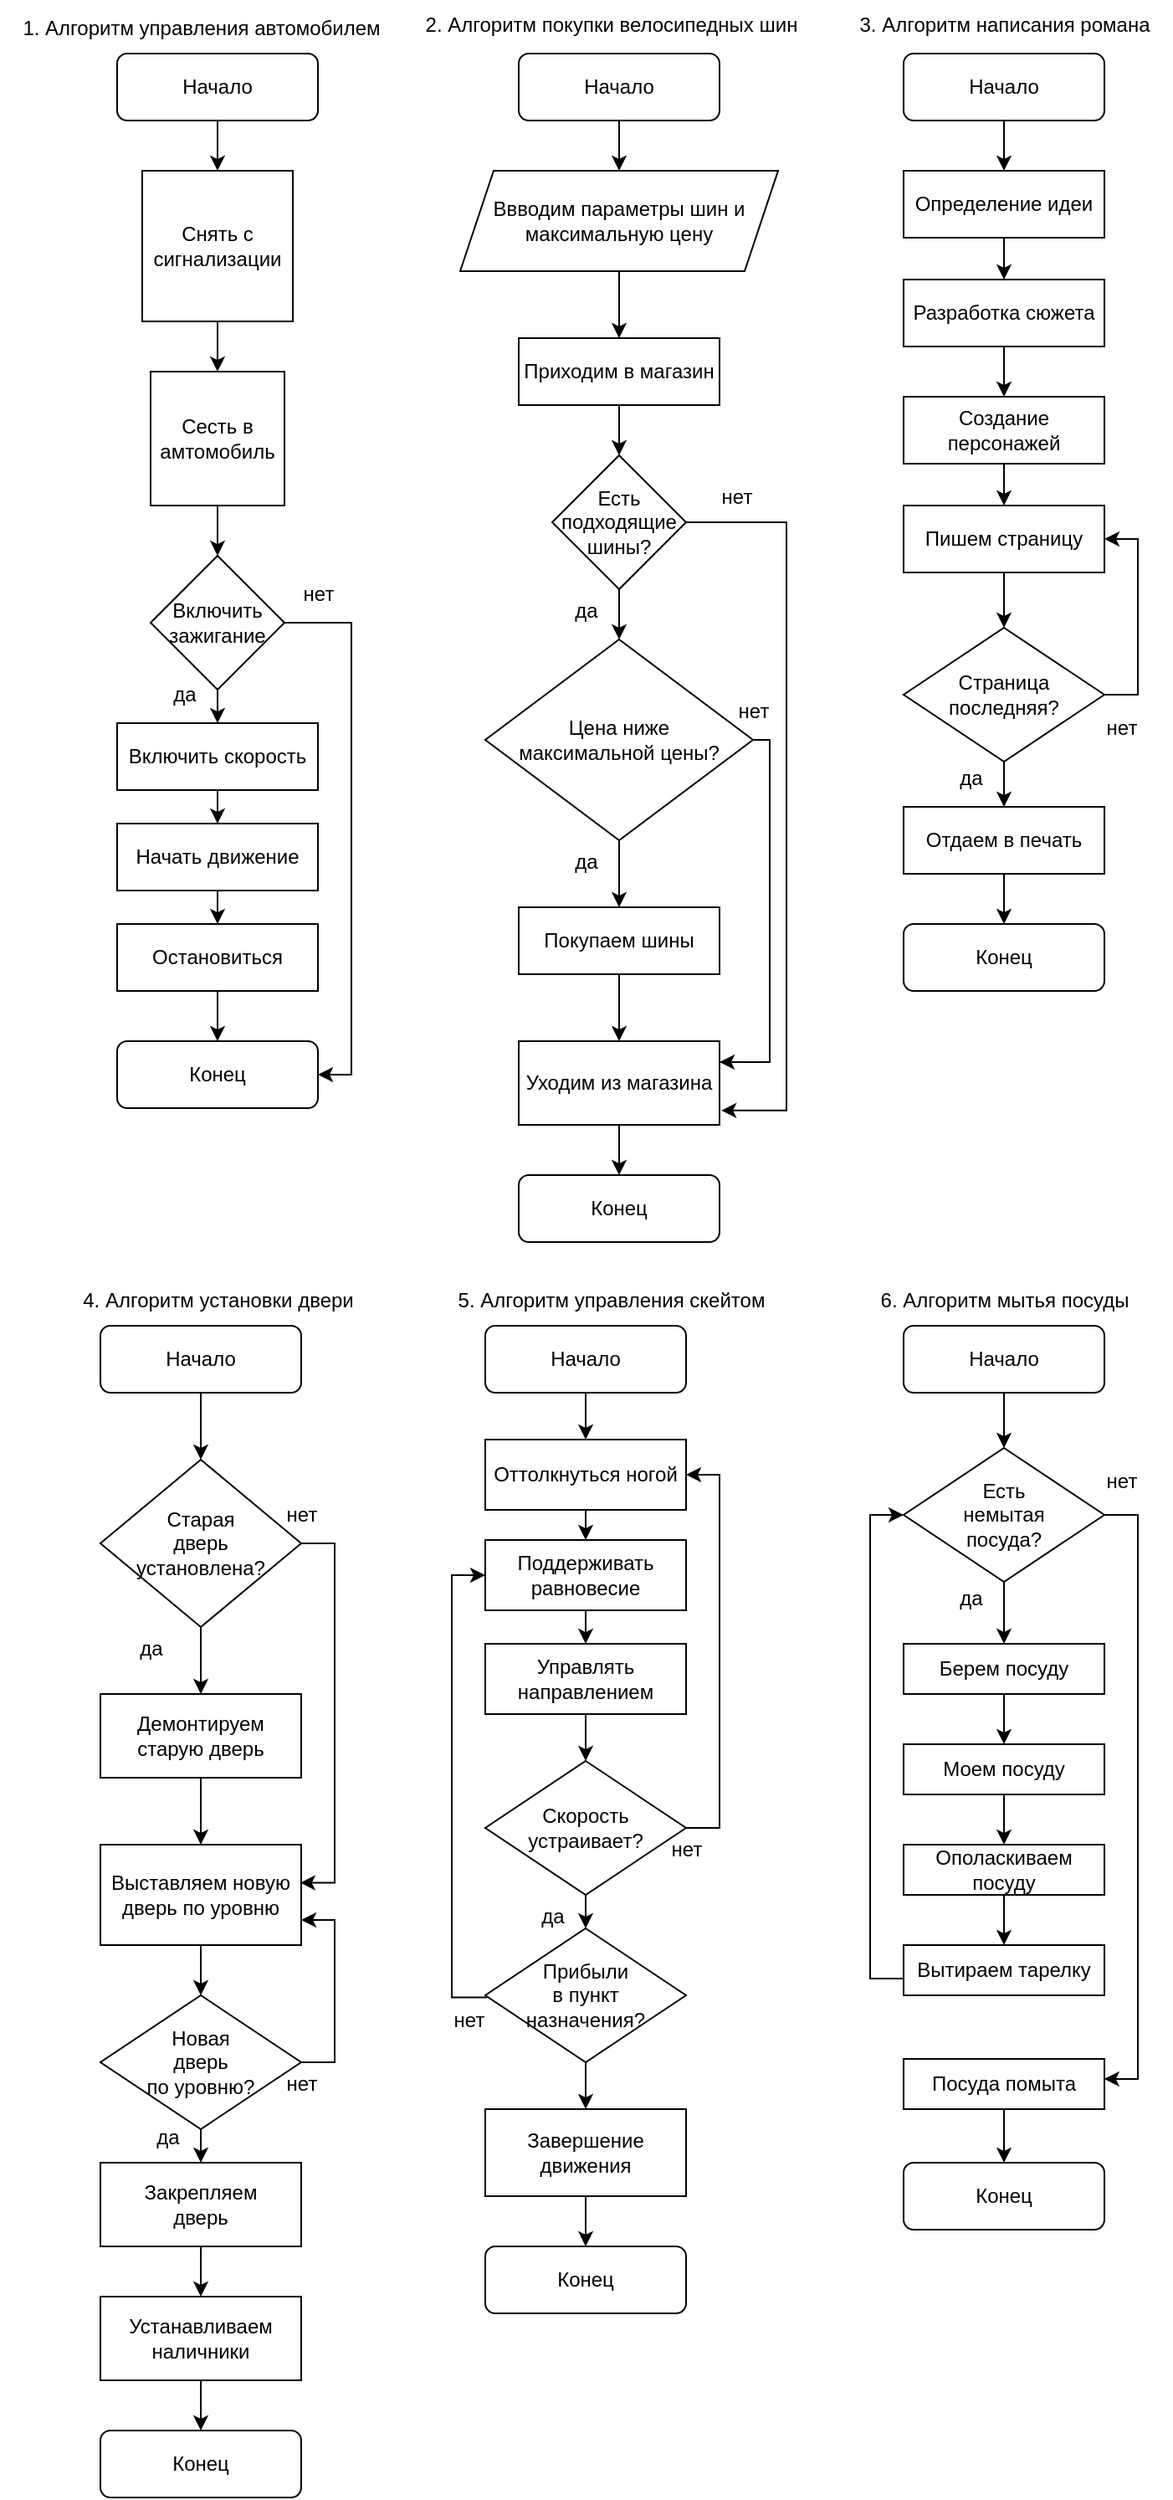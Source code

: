<mxfile version="26.2.2">
  <diagram name="Страница — 1" id="oiOY85YxtNU6KYcy4Fgq">
    <mxGraphModel dx="2684" dy="763" grid="1" gridSize="10" guides="1" tooltips="1" connect="1" arrows="1" fold="1" page="1" pageScale="1" pageWidth="827" pageHeight="1169" math="0" shadow="0">
      <root>
        <mxCell id="0" />
        <mxCell id="1" parent="0" />
        <mxCell id="6mp6UBEjqR5wETGT_Zy_-12" style="edgeStyle=orthogonalEdgeStyle;rounded=0;orthogonalLoop=1;jettySize=auto;html=1;entryX=0.5;entryY=0;entryDx=0;entryDy=0;" edge="1" parent="1" source="6mp6UBEjqR5wETGT_Zy_-1" target="6mp6UBEjqR5wETGT_Zy_-3">
          <mxGeometry relative="1" as="geometry" />
        </mxCell>
        <mxCell id="6mp6UBEjqR5wETGT_Zy_-1" value="Начало" style="rounded=1;whiteSpace=wrap;html=1;" vertex="1" parent="1">
          <mxGeometry x="-1580" y="80" width="120" height="40" as="geometry" />
        </mxCell>
        <mxCell id="6mp6UBEjqR5wETGT_Zy_-13" style="edgeStyle=orthogonalEdgeStyle;rounded=0;orthogonalLoop=1;jettySize=auto;html=1;entryX=0.5;entryY=0;entryDx=0;entryDy=0;" edge="1" parent="1" source="6mp6UBEjqR5wETGT_Zy_-3" target="6mp6UBEjqR5wETGT_Zy_-4">
          <mxGeometry relative="1" as="geometry" />
        </mxCell>
        <mxCell id="6mp6UBEjqR5wETGT_Zy_-3" value="Снять с сигнализации" style="whiteSpace=wrap;html=1;aspect=fixed;" vertex="1" parent="1">
          <mxGeometry x="-1565" y="150" width="90" height="90" as="geometry" />
        </mxCell>
        <mxCell id="6mp6UBEjqR5wETGT_Zy_-14" style="edgeStyle=orthogonalEdgeStyle;rounded=0;orthogonalLoop=1;jettySize=auto;html=1;entryX=0.5;entryY=0;entryDx=0;entryDy=0;" edge="1" parent="1" source="6mp6UBEjqR5wETGT_Zy_-4" target="6mp6UBEjqR5wETGT_Zy_-5">
          <mxGeometry relative="1" as="geometry" />
        </mxCell>
        <mxCell id="6mp6UBEjqR5wETGT_Zy_-4" value="Сесть в амтомобиль" style="whiteSpace=wrap;html=1;aspect=fixed;" vertex="1" parent="1">
          <mxGeometry x="-1560" y="270" width="80" height="80" as="geometry" />
        </mxCell>
        <mxCell id="6mp6UBEjqR5wETGT_Zy_-17" style="edgeStyle=orthogonalEdgeStyle;rounded=0;orthogonalLoop=1;jettySize=auto;html=1;entryX=0.5;entryY=0;entryDx=0;entryDy=0;" edge="1" parent="1" source="6mp6UBEjqR5wETGT_Zy_-5" target="6mp6UBEjqR5wETGT_Zy_-6">
          <mxGeometry relative="1" as="geometry" />
        </mxCell>
        <mxCell id="6mp6UBEjqR5wETGT_Zy_-5" value="Включить зажигание" style="rhombus;whiteSpace=wrap;html=1;" vertex="1" parent="1">
          <mxGeometry x="-1560" y="380" width="80" height="80" as="geometry" />
        </mxCell>
        <mxCell id="6mp6UBEjqR5wETGT_Zy_-18" style="edgeStyle=orthogonalEdgeStyle;rounded=0;orthogonalLoop=1;jettySize=auto;html=1;entryX=0.5;entryY=0;entryDx=0;entryDy=0;" edge="1" parent="1" source="6mp6UBEjqR5wETGT_Zy_-6" target="6mp6UBEjqR5wETGT_Zy_-7">
          <mxGeometry relative="1" as="geometry" />
        </mxCell>
        <mxCell id="6mp6UBEjqR5wETGT_Zy_-6" value="Включить скорость" style="rounded=0;whiteSpace=wrap;html=1;" vertex="1" parent="1">
          <mxGeometry x="-1580" y="480" width="120" height="40" as="geometry" />
        </mxCell>
        <mxCell id="6mp6UBEjqR5wETGT_Zy_-19" style="edgeStyle=orthogonalEdgeStyle;rounded=0;orthogonalLoop=1;jettySize=auto;html=1;entryX=0.5;entryY=0;entryDx=0;entryDy=0;" edge="1" parent="1" source="6mp6UBEjqR5wETGT_Zy_-7" target="6mp6UBEjqR5wETGT_Zy_-8">
          <mxGeometry relative="1" as="geometry" />
        </mxCell>
        <mxCell id="6mp6UBEjqR5wETGT_Zy_-7" value="Начать движение" style="rounded=0;whiteSpace=wrap;html=1;" vertex="1" parent="1">
          <mxGeometry x="-1580" y="540" width="120" height="40" as="geometry" />
        </mxCell>
        <mxCell id="6mp6UBEjqR5wETGT_Zy_-20" style="edgeStyle=orthogonalEdgeStyle;rounded=0;orthogonalLoop=1;jettySize=auto;html=1;entryX=0.5;entryY=0;entryDx=0;entryDy=0;" edge="1" parent="1" source="6mp6UBEjqR5wETGT_Zy_-8" target="6mp6UBEjqR5wETGT_Zy_-9">
          <mxGeometry relative="1" as="geometry" />
        </mxCell>
        <mxCell id="6mp6UBEjqR5wETGT_Zy_-8" value="Остановиться" style="rounded=0;whiteSpace=wrap;html=1;" vertex="1" parent="1">
          <mxGeometry x="-1580" y="600" width="120" height="40" as="geometry" />
        </mxCell>
        <mxCell id="6mp6UBEjqR5wETGT_Zy_-9" value="Конец" style="rounded=1;whiteSpace=wrap;html=1;" vertex="1" parent="1">
          <mxGeometry x="-1580" y="670" width="120" height="40" as="geometry" />
        </mxCell>
        <mxCell id="6mp6UBEjqR5wETGT_Zy_-10" value="1. Алгоритм управления автомобилем" style="text;html=1;align=center;verticalAlign=middle;resizable=0;points=[];autosize=1;strokeColor=none;fillColor=none;" vertex="1" parent="1">
          <mxGeometry x="-1650" y="50" width="240" height="30" as="geometry" />
        </mxCell>
        <mxCell id="6mp6UBEjqR5wETGT_Zy_-11" style="edgeStyle=orthogonalEdgeStyle;rounded=0;orthogonalLoop=1;jettySize=auto;html=1;exitX=0.5;exitY=1;exitDx=0;exitDy=0;" edge="1" parent="1" source="6mp6UBEjqR5wETGT_Zy_-1" target="6mp6UBEjqR5wETGT_Zy_-1">
          <mxGeometry relative="1" as="geometry" />
        </mxCell>
        <mxCell id="6mp6UBEjqR5wETGT_Zy_-21" style="edgeStyle=orthogonalEdgeStyle;rounded=0;orthogonalLoop=1;jettySize=auto;html=1;exitX=1;exitY=0.5;exitDx=0;exitDy=0;entryX=1;entryY=0.5;entryDx=0;entryDy=0;" edge="1" parent="1" source="6mp6UBEjqR5wETGT_Zy_-5" target="6mp6UBEjqR5wETGT_Zy_-9">
          <mxGeometry relative="1" as="geometry" />
        </mxCell>
        <mxCell id="6mp6UBEjqR5wETGT_Zy_-22" value="да" style="text;html=1;align=center;verticalAlign=middle;resizable=0;points=[];autosize=1;strokeColor=none;fillColor=none;" vertex="1" parent="1">
          <mxGeometry x="-1560" y="448" width="40" height="30" as="geometry" />
        </mxCell>
        <mxCell id="6mp6UBEjqR5wETGT_Zy_-23" value="нет" style="text;html=1;align=center;verticalAlign=middle;resizable=0;points=[];autosize=1;strokeColor=none;fillColor=none;" vertex="1" parent="1">
          <mxGeometry x="-1480" y="388" width="40" height="30" as="geometry" />
        </mxCell>
        <mxCell id="6mp6UBEjqR5wETGT_Zy_-32" style="edgeStyle=orthogonalEdgeStyle;rounded=0;orthogonalLoop=1;jettySize=auto;html=1;exitX=0.5;exitY=1;exitDx=0;exitDy=0;entryX=0.5;entryY=0;entryDx=0;entryDy=0;" edge="1" parent="1" source="6mp6UBEjqR5wETGT_Zy_-24" target="6mp6UBEjqR5wETGT_Zy_-26">
          <mxGeometry relative="1" as="geometry" />
        </mxCell>
        <mxCell id="6mp6UBEjqR5wETGT_Zy_-24" value="Начало" style="rounded=1;whiteSpace=wrap;html=1;" vertex="1" parent="1">
          <mxGeometry x="-1340" y="80" width="120" height="40" as="geometry" />
        </mxCell>
        <mxCell id="6mp6UBEjqR5wETGT_Zy_-35" style="edgeStyle=orthogonalEdgeStyle;rounded=0;orthogonalLoop=1;jettySize=auto;html=1;entryX=0.5;entryY=0;entryDx=0;entryDy=0;" edge="1" parent="1" source="6mp6UBEjqR5wETGT_Zy_-25" target="6mp6UBEjqR5wETGT_Zy_-28">
          <mxGeometry relative="1" as="geometry" />
        </mxCell>
        <mxCell id="6mp6UBEjqR5wETGT_Zy_-25" value="Приходим в магазин" style="rounded=0;whiteSpace=wrap;html=1;" vertex="1" parent="1">
          <mxGeometry x="-1340" y="250" width="120" height="40" as="geometry" />
        </mxCell>
        <mxCell id="6mp6UBEjqR5wETGT_Zy_-34" style="edgeStyle=orthogonalEdgeStyle;rounded=0;orthogonalLoop=1;jettySize=auto;html=1;exitX=0.5;exitY=1;exitDx=0;exitDy=0;entryX=0.5;entryY=0;entryDx=0;entryDy=0;" edge="1" parent="1" source="6mp6UBEjqR5wETGT_Zy_-26" target="6mp6UBEjqR5wETGT_Zy_-25">
          <mxGeometry relative="1" as="geometry" />
        </mxCell>
        <mxCell id="6mp6UBEjqR5wETGT_Zy_-26" value="Ввводим параметры шин и максимальную цену" style="shape=parallelogram;perimeter=parallelogramPerimeter;whiteSpace=wrap;html=1;fixedSize=1;" vertex="1" parent="1">
          <mxGeometry x="-1375" y="150" width="190" height="60" as="geometry" />
        </mxCell>
        <mxCell id="6mp6UBEjqR5wETGT_Zy_-36" style="edgeStyle=orthogonalEdgeStyle;rounded=0;orthogonalLoop=1;jettySize=auto;html=1;entryX=0.5;entryY=0;entryDx=0;entryDy=0;" edge="1" parent="1" source="6mp6UBEjqR5wETGT_Zy_-28" target="6mp6UBEjqR5wETGT_Zy_-29">
          <mxGeometry relative="1" as="geometry" />
        </mxCell>
        <mxCell id="6mp6UBEjqR5wETGT_Zy_-28" value="Есть подходящие шины?" style="rhombus;whiteSpace=wrap;html=1;" vertex="1" parent="1">
          <mxGeometry x="-1320" y="320" width="80" height="80" as="geometry" />
        </mxCell>
        <mxCell id="6mp6UBEjqR5wETGT_Zy_-37" value="" style="edgeStyle=orthogonalEdgeStyle;rounded=0;orthogonalLoop=1;jettySize=auto;html=1;" edge="1" parent="1" source="6mp6UBEjqR5wETGT_Zy_-29" target="6mp6UBEjqR5wETGT_Zy_-30">
          <mxGeometry relative="1" as="geometry" />
        </mxCell>
        <mxCell id="6mp6UBEjqR5wETGT_Zy_-49" style="edgeStyle=orthogonalEdgeStyle;rounded=0;orthogonalLoop=1;jettySize=auto;html=1;entryX=1;entryY=0.25;entryDx=0;entryDy=0;" edge="1" parent="1" source="6mp6UBEjqR5wETGT_Zy_-29" target="6mp6UBEjqR5wETGT_Zy_-47">
          <mxGeometry relative="1" as="geometry">
            <Array as="points">
              <mxPoint x="-1190" y="490" />
              <mxPoint x="-1190" y="683" />
            </Array>
          </mxGeometry>
        </mxCell>
        <mxCell id="6mp6UBEjqR5wETGT_Zy_-29" value="Цена ниже&lt;br&gt;максимальной цены?" style="rhombus;whiteSpace=wrap;html=1;" vertex="1" parent="1">
          <mxGeometry x="-1360" y="430" width="160" height="120" as="geometry" />
        </mxCell>
        <mxCell id="6mp6UBEjqR5wETGT_Zy_-48" value="" style="edgeStyle=orthogonalEdgeStyle;rounded=0;orthogonalLoop=1;jettySize=auto;html=1;" edge="1" parent="1" source="6mp6UBEjqR5wETGT_Zy_-30" target="6mp6UBEjqR5wETGT_Zy_-47">
          <mxGeometry relative="1" as="geometry" />
        </mxCell>
        <mxCell id="6mp6UBEjqR5wETGT_Zy_-30" value="Покупаем шины" style="rounded=0;whiteSpace=wrap;html=1;" vertex="1" parent="1">
          <mxGeometry x="-1340" y="590" width="120" height="40" as="geometry" />
        </mxCell>
        <mxCell id="6mp6UBEjqR5wETGT_Zy_-42" value="да" style="text;html=1;align=center;verticalAlign=middle;resizable=0;points=[];autosize=1;strokeColor=none;fillColor=none;" vertex="1" parent="1">
          <mxGeometry x="-1320" y="398" width="40" height="30" as="geometry" />
        </mxCell>
        <mxCell id="6mp6UBEjqR5wETGT_Zy_-43" value="да" style="text;html=1;align=center;verticalAlign=middle;resizable=0;points=[];autosize=1;strokeColor=none;fillColor=none;" vertex="1" parent="1">
          <mxGeometry x="-1320" y="548" width="40" height="30" as="geometry" />
        </mxCell>
        <mxCell id="6mp6UBEjqR5wETGT_Zy_-44" value="нет" style="text;html=1;align=center;verticalAlign=middle;resizable=0;points=[];autosize=1;strokeColor=none;fillColor=none;" vertex="1" parent="1">
          <mxGeometry x="-1230" y="330" width="40" height="30" as="geometry" />
        </mxCell>
        <mxCell id="6mp6UBEjqR5wETGT_Zy_-45" value="нет" style="text;html=1;align=center;verticalAlign=middle;resizable=0;points=[];autosize=1;strokeColor=none;fillColor=none;" vertex="1" parent="1">
          <mxGeometry x="-1220" y="458" width="40" height="30" as="geometry" />
        </mxCell>
        <mxCell id="6mp6UBEjqR5wETGT_Zy_-46" value="2. Алгоритм покупки велосипедных шин" style="text;html=1;align=center;verticalAlign=middle;resizable=0;points=[];autosize=1;strokeColor=none;fillColor=none;" vertex="1" parent="1">
          <mxGeometry x="-1410" y="48" width="250" height="30" as="geometry" />
        </mxCell>
        <mxCell id="6mp6UBEjqR5wETGT_Zy_-52" style="edgeStyle=orthogonalEdgeStyle;rounded=0;orthogonalLoop=1;jettySize=auto;html=1;entryX=0.5;entryY=0;entryDx=0;entryDy=0;" edge="1" parent="1" source="6mp6UBEjqR5wETGT_Zy_-47" target="6mp6UBEjqR5wETGT_Zy_-51">
          <mxGeometry relative="1" as="geometry" />
        </mxCell>
        <mxCell id="6mp6UBEjqR5wETGT_Zy_-47" value="Уходим из магазина" style="rounded=0;whiteSpace=wrap;html=1;" vertex="1" parent="1">
          <mxGeometry x="-1340" y="670" width="120" height="50" as="geometry" />
        </mxCell>
        <mxCell id="6mp6UBEjqR5wETGT_Zy_-50" style="edgeStyle=orthogonalEdgeStyle;rounded=0;orthogonalLoop=1;jettySize=auto;html=1;entryX=1.009;entryY=0.828;entryDx=0;entryDy=0;entryPerimeter=0;" edge="1" parent="1" source="6mp6UBEjqR5wETGT_Zy_-28" target="6mp6UBEjqR5wETGT_Zy_-47">
          <mxGeometry relative="1" as="geometry">
            <Array as="points">
              <mxPoint x="-1180" y="360" />
              <mxPoint x="-1180" y="711" />
            </Array>
          </mxGeometry>
        </mxCell>
        <mxCell id="6mp6UBEjqR5wETGT_Zy_-51" value="Конец" style="rounded=1;whiteSpace=wrap;html=1;" vertex="1" parent="1">
          <mxGeometry x="-1340" y="750" width="120" height="40" as="geometry" />
        </mxCell>
        <mxCell id="6mp6UBEjqR5wETGT_Zy_-64" style="edgeStyle=orthogonalEdgeStyle;rounded=0;orthogonalLoop=1;jettySize=auto;html=1;exitX=0.5;exitY=1;exitDx=0;exitDy=0;entryX=0.5;entryY=0;entryDx=0;entryDy=0;" edge="1" parent="1" source="6mp6UBEjqR5wETGT_Zy_-53" target="6mp6UBEjqR5wETGT_Zy_-54">
          <mxGeometry relative="1" as="geometry" />
        </mxCell>
        <mxCell id="6mp6UBEjqR5wETGT_Zy_-53" value="Начало" style="rounded=1;whiteSpace=wrap;html=1;" vertex="1" parent="1">
          <mxGeometry x="-1110" y="80" width="120" height="40" as="geometry" />
        </mxCell>
        <mxCell id="6mp6UBEjqR5wETGT_Zy_-66" style="edgeStyle=orthogonalEdgeStyle;rounded=0;orthogonalLoop=1;jettySize=auto;html=1;exitX=0.5;exitY=1;exitDx=0;exitDy=0;entryX=0.5;entryY=0;entryDx=0;entryDy=0;" edge="1" parent="1" source="6mp6UBEjqR5wETGT_Zy_-54" target="6mp6UBEjqR5wETGT_Zy_-55">
          <mxGeometry relative="1" as="geometry" />
        </mxCell>
        <mxCell id="6mp6UBEjqR5wETGT_Zy_-54" value="Определение идеи" style="rounded=0;whiteSpace=wrap;html=1;" vertex="1" parent="1">
          <mxGeometry x="-1110" y="150" width="120" height="40" as="geometry" />
        </mxCell>
        <mxCell id="6mp6UBEjqR5wETGT_Zy_-67" style="edgeStyle=orthogonalEdgeStyle;rounded=0;orthogonalLoop=1;jettySize=auto;html=1;exitX=0.5;exitY=1;exitDx=0;exitDy=0;entryX=0.5;entryY=0;entryDx=0;entryDy=0;" edge="1" parent="1" source="6mp6UBEjqR5wETGT_Zy_-55" target="6mp6UBEjqR5wETGT_Zy_-56">
          <mxGeometry relative="1" as="geometry" />
        </mxCell>
        <mxCell id="6mp6UBEjqR5wETGT_Zy_-55" value="Разработка сюжета" style="rounded=0;whiteSpace=wrap;html=1;" vertex="1" parent="1">
          <mxGeometry x="-1110" y="215" width="120" height="40" as="geometry" />
        </mxCell>
        <mxCell id="6mp6UBEjqR5wETGT_Zy_-68" style="edgeStyle=orthogonalEdgeStyle;rounded=0;orthogonalLoop=1;jettySize=auto;html=1;exitX=0.5;exitY=1;exitDx=0;exitDy=0;entryX=0.5;entryY=0;entryDx=0;entryDy=0;" edge="1" parent="1" source="6mp6UBEjqR5wETGT_Zy_-56" target="6mp6UBEjqR5wETGT_Zy_-58">
          <mxGeometry relative="1" as="geometry" />
        </mxCell>
        <mxCell id="6mp6UBEjqR5wETGT_Zy_-56" value="Создание персонажей" style="rounded=0;whiteSpace=wrap;html=1;" vertex="1" parent="1">
          <mxGeometry x="-1110" y="285" width="120" height="40" as="geometry" />
        </mxCell>
        <mxCell id="6mp6UBEjqR5wETGT_Zy_-69" style="edgeStyle=orthogonalEdgeStyle;rounded=0;orthogonalLoop=1;jettySize=auto;html=1;entryX=0.5;entryY=0;entryDx=0;entryDy=0;" edge="1" parent="1" source="6mp6UBEjqR5wETGT_Zy_-58" target="6mp6UBEjqR5wETGT_Zy_-59">
          <mxGeometry relative="1" as="geometry" />
        </mxCell>
        <mxCell id="6mp6UBEjqR5wETGT_Zy_-58" value="Пишем страницу" style="rounded=0;whiteSpace=wrap;html=1;" vertex="1" parent="1">
          <mxGeometry x="-1110" y="350" width="120" height="40" as="geometry" />
        </mxCell>
        <mxCell id="6mp6UBEjqR5wETGT_Zy_-70" style="edgeStyle=orthogonalEdgeStyle;rounded=0;orthogonalLoop=1;jettySize=auto;html=1;exitX=0.5;exitY=1;exitDx=0;exitDy=0;entryX=0.5;entryY=0;entryDx=0;entryDy=0;" edge="1" parent="1" source="6mp6UBEjqR5wETGT_Zy_-59" target="6mp6UBEjqR5wETGT_Zy_-60">
          <mxGeometry relative="1" as="geometry" />
        </mxCell>
        <mxCell id="6mp6UBEjqR5wETGT_Zy_-72" style="edgeStyle=orthogonalEdgeStyle;rounded=0;orthogonalLoop=1;jettySize=auto;html=1;entryX=1;entryY=0.5;entryDx=0;entryDy=0;exitX=1;exitY=0.5;exitDx=0;exitDy=0;" edge="1" parent="1" source="6mp6UBEjqR5wETGT_Zy_-59" target="6mp6UBEjqR5wETGT_Zy_-58">
          <mxGeometry relative="1" as="geometry">
            <Array as="points">
              <mxPoint x="-970" y="463" />
              <mxPoint x="-970" y="370" />
            </Array>
          </mxGeometry>
        </mxCell>
        <mxCell id="6mp6UBEjqR5wETGT_Zy_-59" value="Страница последняя?" style="rhombus;whiteSpace=wrap;html=1;" vertex="1" parent="1">
          <mxGeometry x="-1110" y="423" width="120" height="80" as="geometry" />
        </mxCell>
        <mxCell id="6mp6UBEjqR5wETGT_Zy_-71" style="edgeStyle=orthogonalEdgeStyle;rounded=0;orthogonalLoop=1;jettySize=auto;html=1;exitX=0.5;exitY=1;exitDx=0;exitDy=0;entryX=0.5;entryY=0;entryDx=0;entryDy=0;" edge="1" parent="1" source="6mp6UBEjqR5wETGT_Zy_-60" target="6mp6UBEjqR5wETGT_Zy_-62">
          <mxGeometry relative="1" as="geometry" />
        </mxCell>
        <mxCell id="6mp6UBEjqR5wETGT_Zy_-60" value="Отдаем в печать" style="rounded=0;whiteSpace=wrap;html=1;" vertex="1" parent="1">
          <mxGeometry x="-1110" y="530" width="120" height="40" as="geometry" />
        </mxCell>
        <mxCell id="6mp6UBEjqR5wETGT_Zy_-62" value="Конец" style="rounded=1;whiteSpace=wrap;html=1;" vertex="1" parent="1">
          <mxGeometry x="-1110" y="600" width="120" height="40" as="geometry" />
        </mxCell>
        <mxCell id="6mp6UBEjqR5wETGT_Zy_-73" value="да" style="text;html=1;align=center;verticalAlign=middle;resizable=0;points=[];autosize=1;strokeColor=none;fillColor=none;" vertex="1" parent="1">
          <mxGeometry x="-1090" y="498" width="40" height="30" as="geometry" />
        </mxCell>
        <mxCell id="6mp6UBEjqR5wETGT_Zy_-74" value="нет" style="text;html=1;align=center;verticalAlign=middle;resizable=0;points=[];autosize=1;strokeColor=none;fillColor=none;" vertex="1" parent="1">
          <mxGeometry x="-1000" y="468" width="40" height="30" as="geometry" />
        </mxCell>
        <mxCell id="6mp6UBEjqR5wETGT_Zy_-75" value="3. Алгоритм написания романа" style="text;html=1;align=center;verticalAlign=middle;resizable=0;points=[];autosize=1;strokeColor=none;fillColor=none;" vertex="1" parent="1">
          <mxGeometry x="-1150" y="48" width="200" height="30" as="geometry" />
        </mxCell>
        <mxCell id="6mp6UBEjqR5wETGT_Zy_-86" style="edgeStyle=orthogonalEdgeStyle;rounded=0;orthogonalLoop=1;jettySize=auto;html=1;entryX=0.5;entryY=0;entryDx=0;entryDy=0;" edge="1" parent="1" source="6mp6UBEjqR5wETGT_Zy_-76" target="6mp6UBEjqR5wETGT_Zy_-78">
          <mxGeometry relative="1" as="geometry" />
        </mxCell>
        <mxCell id="6mp6UBEjqR5wETGT_Zy_-76" value="Начало" style="rounded=1;whiteSpace=wrap;html=1;" vertex="1" parent="1">
          <mxGeometry x="-1590" y="840" width="120" height="40" as="geometry" />
        </mxCell>
        <mxCell id="6mp6UBEjqR5wETGT_Zy_-87" style="edgeStyle=orthogonalEdgeStyle;rounded=0;orthogonalLoop=1;jettySize=auto;html=1;exitX=0.5;exitY=1;exitDx=0;exitDy=0;entryX=0.5;entryY=0;entryDx=0;entryDy=0;" edge="1" parent="1" source="6mp6UBEjqR5wETGT_Zy_-78" target="6mp6UBEjqR5wETGT_Zy_-79">
          <mxGeometry relative="1" as="geometry" />
        </mxCell>
        <mxCell id="6mp6UBEjqR5wETGT_Zy_-78" value="Старая&lt;br&gt;дверь&lt;br&gt;установлена?" style="rhombus;whiteSpace=wrap;html=1;" vertex="1" parent="1">
          <mxGeometry x="-1590" y="920" width="120" height="100" as="geometry" />
        </mxCell>
        <mxCell id="6mp6UBEjqR5wETGT_Zy_-88" style="edgeStyle=orthogonalEdgeStyle;rounded=0;orthogonalLoop=1;jettySize=auto;html=1;exitX=0.5;exitY=1;exitDx=0;exitDy=0;entryX=0.5;entryY=0;entryDx=0;entryDy=0;" edge="1" parent="1" source="6mp6UBEjqR5wETGT_Zy_-79" target="6mp6UBEjqR5wETGT_Zy_-81">
          <mxGeometry relative="1" as="geometry" />
        </mxCell>
        <mxCell id="6mp6UBEjqR5wETGT_Zy_-79" value="Демонтируем&lt;br&gt;старую дверь" style="rounded=0;whiteSpace=wrap;html=1;" vertex="1" parent="1">
          <mxGeometry x="-1590" y="1060" width="120" height="50" as="geometry" />
        </mxCell>
        <mxCell id="6mp6UBEjqR5wETGT_Zy_-90" style="edgeStyle=orthogonalEdgeStyle;rounded=0;orthogonalLoop=1;jettySize=auto;html=1;entryX=0.5;entryY=0;entryDx=0;entryDy=0;" edge="1" parent="1" source="6mp6UBEjqR5wETGT_Zy_-81" target="6mp6UBEjqR5wETGT_Zy_-82">
          <mxGeometry relative="1" as="geometry" />
        </mxCell>
        <mxCell id="6mp6UBEjqR5wETGT_Zy_-81" value="Выставляем новую дверь по уровню" style="rounded=0;whiteSpace=wrap;html=1;" vertex="1" parent="1">
          <mxGeometry x="-1590" y="1150" width="120" height="60" as="geometry" />
        </mxCell>
        <mxCell id="6mp6UBEjqR5wETGT_Zy_-91" style="edgeStyle=orthogonalEdgeStyle;rounded=0;orthogonalLoop=1;jettySize=auto;html=1;entryX=0.5;entryY=0;entryDx=0;entryDy=0;" edge="1" parent="1" source="6mp6UBEjqR5wETGT_Zy_-82" target="6mp6UBEjqR5wETGT_Zy_-83">
          <mxGeometry relative="1" as="geometry" />
        </mxCell>
        <mxCell id="6mp6UBEjqR5wETGT_Zy_-94" style="edgeStyle=orthogonalEdgeStyle;rounded=0;orthogonalLoop=1;jettySize=auto;html=1;entryX=1;entryY=0.75;entryDx=0;entryDy=0;" edge="1" parent="1" source="6mp6UBEjqR5wETGT_Zy_-82" target="6mp6UBEjqR5wETGT_Zy_-81">
          <mxGeometry relative="1" as="geometry">
            <Array as="points">
              <mxPoint x="-1450" y="1280" />
              <mxPoint x="-1450" y="1195" />
            </Array>
          </mxGeometry>
        </mxCell>
        <mxCell id="6mp6UBEjqR5wETGT_Zy_-82" value="Новая&lt;br&gt;дверь&lt;br&gt;по уровню?" style="rhombus;whiteSpace=wrap;html=1;" vertex="1" parent="1">
          <mxGeometry x="-1590" y="1240" width="120" height="80" as="geometry" />
        </mxCell>
        <mxCell id="6mp6UBEjqR5wETGT_Zy_-92" style="edgeStyle=orthogonalEdgeStyle;rounded=0;orthogonalLoop=1;jettySize=auto;html=1;entryX=0.5;entryY=0;entryDx=0;entryDy=0;" edge="1" parent="1" source="6mp6UBEjqR5wETGT_Zy_-83" target="6mp6UBEjqR5wETGT_Zy_-84">
          <mxGeometry relative="1" as="geometry" />
        </mxCell>
        <mxCell id="6mp6UBEjqR5wETGT_Zy_-83" value="Закрепляем&lt;br&gt;дверь" style="rounded=0;whiteSpace=wrap;html=1;" vertex="1" parent="1">
          <mxGeometry x="-1590" y="1340" width="120" height="50" as="geometry" />
        </mxCell>
        <mxCell id="6mp6UBEjqR5wETGT_Zy_-93" style="edgeStyle=orthogonalEdgeStyle;rounded=0;orthogonalLoop=1;jettySize=auto;html=1;entryX=0.5;entryY=0;entryDx=0;entryDy=0;" edge="1" parent="1" source="6mp6UBEjqR5wETGT_Zy_-84" target="6mp6UBEjqR5wETGT_Zy_-85">
          <mxGeometry relative="1" as="geometry" />
        </mxCell>
        <mxCell id="6mp6UBEjqR5wETGT_Zy_-84" value="Устанавливаем&lt;br&gt;наличники" style="rounded=0;whiteSpace=wrap;html=1;" vertex="1" parent="1">
          <mxGeometry x="-1590" y="1420" width="120" height="50" as="geometry" />
        </mxCell>
        <mxCell id="6mp6UBEjqR5wETGT_Zy_-85" value="Конец" style="rounded=1;whiteSpace=wrap;html=1;" vertex="1" parent="1">
          <mxGeometry x="-1590" y="1500" width="120" height="40" as="geometry" />
        </mxCell>
        <mxCell id="6mp6UBEjqR5wETGT_Zy_-89" style="edgeStyle=orthogonalEdgeStyle;rounded=0;orthogonalLoop=1;jettySize=auto;html=1;entryX=0.995;entryY=0.38;entryDx=0;entryDy=0;entryPerimeter=0;" edge="1" parent="1" source="6mp6UBEjqR5wETGT_Zy_-78" target="6mp6UBEjqR5wETGT_Zy_-81">
          <mxGeometry relative="1" as="geometry">
            <Array as="points">
              <mxPoint x="-1450" y="970" />
              <mxPoint x="-1450" y="1173" />
            </Array>
          </mxGeometry>
        </mxCell>
        <mxCell id="6mp6UBEjqR5wETGT_Zy_-95" value="да" style="text;html=1;align=center;verticalAlign=middle;resizable=0;points=[];autosize=1;strokeColor=none;fillColor=none;" vertex="1" parent="1">
          <mxGeometry x="-1580" y="1018" width="40" height="30" as="geometry" />
        </mxCell>
        <mxCell id="6mp6UBEjqR5wETGT_Zy_-96" value="нет" style="text;html=1;align=center;verticalAlign=middle;resizable=0;points=[];autosize=1;strokeColor=none;fillColor=none;" vertex="1" parent="1">
          <mxGeometry x="-1490" y="938" width="40" height="30" as="geometry" />
        </mxCell>
        <mxCell id="6mp6UBEjqR5wETGT_Zy_-97" value="да" style="text;html=1;align=center;verticalAlign=middle;resizable=0;points=[];autosize=1;strokeColor=none;fillColor=none;" vertex="1" parent="1">
          <mxGeometry x="-1570" y="1310" width="40" height="30" as="geometry" />
        </mxCell>
        <mxCell id="6mp6UBEjqR5wETGT_Zy_-98" value="нет" style="text;html=1;align=center;verticalAlign=middle;resizable=0;points=[];autosize=1;strokeColor=none;fillColor=none;" vertex="1" parent="1">
          <mxGeometry x="-1490" y="1278" width="40" height="30" as="geometry" />
        </mxCell>
        <mxCell id="6mp6UBEjqR5wETGT_Zy_-99" value="4. Алгоритм установки двери" style="text;html=1;align=center;verticalAlign=middle;resizable=0;points=[];autosize=1;strokeColor=none;fillColor=none;" vertex="1" parent="1">
          <mxGeometry x="-1615" y="810" width="190" height="30" as="geometry" />
        </mxCell>
        <mxCell id="6mp6UBEjqR5wETGT_Zy_-118" style="edgeStyle=orthogonalEdgeStyle;rounded=0;orthogonalLoop=1;jettySize=auto;html=1;exitX=0.5;exitY=1;exitDx=0;exitDy=0;entryX=0.5;entryY=0;entryDx=0;entryDy=0;" edge="1" parent="1" source="6mp6UBEjqR5wETGT_Zy_-100" target="6mp6UBEjqR5wETGT_Zy_-101">
          <mxGeometry relative="1" as="geometry">
            <mxPoint x="-1050.143" y="900" as="targetPoint" />
          </mxGeometry>
        </mxCell>
        <mxCell id="6mp6UBEjqR5wETGT_Zy_-100" value="Начало" style="rounded=1;whiteSpace=wrap;html=1;" vertex="1" parent="1">
          <mxGeometry x="-1110" y="840" width="120" height="40" as="geometry" />
        </mxCell>
        <mxCell id="6mp6UBEjqR5wETGT_Zy_-109" style="edgeStyle=orthogonalEdgeStyle;rounded=0;orthogonalLoop=1;jettySize=auto;html=1;exitX=0.5;exitY=1;exitDx=0;exitDy=0;entryX=0.5;entryY=0;entryDx=0;entryDy=0;" edge="1" parent="1" source="6mp6UBEjqR5wETGT_Zy_-101" target="6mp6UBEjqR5wETGT_Zy_-102">
          <mxGeometry relative="1" as="geometry" />
        </mxCell>
        <mxCell id="6mp6UBEjqR5wETGT_Zy_-101" value="Есть&lt;br&gt;немытая&lt;br&gt;посуда?" style="rhombus;whiteSpace=wrap;html=1;" vertex="1" parent="1">
          <mxGeometry x="-1110" y="913" width="120" height="80" as="geometry" />
        </mxCell>
        <mxCell id="6mp6UBEjqR5wETGT_Zy_-110" style="edgeStyle=orthogonalEdgeStyle;rounded=0;orthogonalLoop=1;jettySize=auto;html=1;entryX=0.5;entryY=0;entryDx=0;entryDy=0;" edge="1" parent="1" source="6mp6UBEjqR5wETGT_Zy_-102" target="6mp6UBEjqR5wETGT_Zy_-103">
          <mxGeometry relative="1" as="geometry" />
        </mxCell>
        <mxCell id="6mp6UBEjqR5wETGT_Zy_-102" value="Берем посуду" style="rounded=0;whiteSpace=wrap;html=1;" vertex="1" parent="1">
          <mxGeometry x="-1110" y="1030" width="120" height="30" as="geometry" />
        </mxCell>
        <mxCell id="6mp6UBEjqR5wETGT_Zy_-111" style="edgeStyle=orthogonalEdgeStyle;rounded=0;orthogonalLoop=1;jettySize=auto;html=1;exitX=0.5;exitY=1;exitDx=0;exitDy=0;entryX=0.5;entryY=0;entryDx=0;entryDy=0;" edge="1" parent="1" source="6mp6UBEjqR5wETGT_Zy_-103" target="6mp6UBEjqR5wETGT_Zy_-104">
          <mxGeometry relative="1" as="geometry" />
        </mxCell>
        <mxCell id="6mp6UBEjqR5wETGT_Zy_-103" value="Моем посуду" style="rounded=0;whiteSpace=wrap;html=1;" vertex="1" parent="1">
          <mxGeometry x="-1110" y="1090" width="120" height="30" as="geometry" />
        </mxCell>
        <mxCell id="6mp6UBEjqR5wETGT_Zy_-112" style="edgeStyle=orthogonalEdgeStyle;rounded=0;orthogonalLoop=1;jettySize=auto;html=1;exitX=0.5;exitY=1;exitDx=0;exitDy=0;entryX=0.5;entryY=0;entryDx=0;entryDy=0;" edge="1" parent="1" source="6mp6UBEjqR5wETGT_Zy_-104" target="6mp6UBEjqR5wETGT_Zy_-105">
          <mxGeometry relative="1" as="geometry" />
        </mxCell>
        <mxCell id="6mp6UBEjqR5wETGT_Zy_-104" value="Ополаскиваем посуду" style="rounded=0;whiteSpace=wrap;html=1;" vertex="1" parent="1">
          <mxGeometry x="-1110" y="1150" width="120" height="30" as="geometry" />
        </mxCell>
        <mxCell id="6mp6UBEjqR5wETGT_Zy_-113" style="edgeStyle=orthogonalEdgeStyle;rounded=0;orthogonalLoop=1;jettySize=auto;html=1;entryX=0;entryY=0.5;entryDx=0;entryDy=0;" edge="1" parent="1" source="6mp6UBEjqR5wETGT_Zy_-105" target="6mp6UBEjqR5wETGT_Zy_-101">
          <mxGeometry relative="1" as="geometry">
            <Array as="points">
              <mxPoint x="-1130" y="1230" />
              <mxPoint x="-1130" y="953" />
            </Array>
          </mxGeometry>
        </mxCell>
        <mxCell id="6mp6UBEjqR5wETGT_Zy_-105" value="Вытираем тарелку" style="rounded=0;whiteSpace=wrap;html=1;" vertex="1" parent="1">
          <mxGeometry x="-1110" y="1210" width="120" height="30" as="geometry" />
        </mxCell>
        <mxCell id="6mp6UBEjqR5wETGT_Zy_-115" style="edgeStyle=orthogonalEdgeStyle;rounded=0;orthogonalLoop=1;jettySize=auto;html=1;exitX=0.5;exitY=1;exitDx=0;exitDy=0;entryX=0.5;entryY=0;entryDx=0;entryDy=0;" edge="1" parent="1" source="6mp6UBEjqR5wETGT_Zy_-106" target="6mp6UBEjqR5wETGT_Zy_-107">
          <mxGeometry relative="1" as="geometry" />
        </mxCell>
        <mxCell id="6mp6UBEjqR5wETGT_Zy_-106" value="Посуда помыта" style="rounded=0;whiteSpace=wrap;html=1;" vertex="1" parent="1">
          <mxGeometry x="-1110" y="1278" width="120" height="30" as="geometry" />
        </mxCell>
        <mxCell id="6mp6UBEjqR5wETGT_Zy_-107" value="Конец" style="rounded=1;whiteSpace=wrap;html=1;" vertex="1" parent="1">
          <mxGeometry x="-1110" y="1340" width="120" height="40" as="geometry" />
        </mxCell>
        <mxCell id="6mp6UBEjqR5wETGT_Zy_-114" style="edgeStyle=orthogonalEdgeStyle;rounded=0;orthogonalLoop=1;jettySize=auto;html=1;exitX=1;exitY=0.5;exitDx=0;exitDy=0;entryX=0.999;entryY=0.4;entryDx=0;entryDy=0;entryPerimeter=0;" edge="1" parent="1" source="6mp6UBEjqR5wETGT_Zy_-101" target="6mp6UBEjqR5wETGT_Zy_-106">
          <mxGeometry relative="1" as="geometry" />
        </mxCell>
        <mxCell id="6mp6UBEjqR5wETGT_Zy_-116" value="да" style="text;html=1;align=center;verticalAlign=middle;resizable=0;points=[];autosize=1;strokeColor=none;fillColor=none;" vertex="1" parent="1">
          <mxGeometry x="-1090" y="988" width="40" height="30" as="geometry" />
        </mxCell>
        <mxCell id="6mp6UBEjqR5wETGT_Zy_-117" value="нет" style="text;html=1;align=center;verticalAlign=middle;resizable=0;points=[];autosize=1;strokeColor=none;fillColor=none;" vertex="1" parent="1">
          <mxGeometry x="-1000" y="918" width="40" height="30" as="geometry" />
        </mxCell>
        <mxCell id="6mp6UBEjqR5wETGT_Zy_-119" value="6. Алгоритм мытья посуды" style="text;html=1;align=center;verticalAlign=middle;resizable=0;points=[];autosize=1;strokeColor=none;fillColor=none;" vertex="1" parent="1">
          <mxGeometry x="-1135" y="810" width="170" height="30" as="geometry" />
        </mxCell>
        <mxCell id="6mp6UBEjqR5wETGT_Zy_-125" style="edgeStyle=orthogonalEdgeStyle;rounded=0;orthogonalLoop=1;jettySize=auto;html=1;entryX=0.5;entryY=0;entryDx=0;entryDy=0;" edge="1" parent="1" source="6mp6UBEjqR5wETGT_Zy_-120" target="6mp6UBEjqR5wETGT_Zy_-121">
          <mxGeometry relative="1" as="geometry" />
        </mxCell>
        <mxCell id="6mp6UBEjqR5wETGT_Zy_-120" value="Начало" style="rounded=1;whiteSpace=wrap;html=1;" vertex="1" parent="1">
          <mxGeometry x="-1360" y="840" width="120" height="40" as="geometry" />
        </mxCell>
        <mxCell id="6mp6UBEjqR5wETGT_Zy_-126" style="edgeStyle=orthogonalEdgeStyle;rounded=0;orthogonalLoop=1;jettySize=auto;html=1;exitX=0.5;exitY=1;exitDx=0;exitDy=0;entryX=0.5;entryY=0;entryDx=0;entryDy=0;" edge="1" parent="1" source="6mp6UBEjqR5wETGT_Zy_-121" target="6mp6UBEjqR5wETGT_Zy_-123">
          <mxGeometry relative="1" as="geometry" />
        </mxCell>
        <mxCell id="6mp6UBEjqR5wETGT_Zy_-121" value="Оттолкнуться ногой" style="rounded=0;whiteSpace=wrap;html=1;" vertex="1" parent="1">
          <mxGeometry x="-1360" y="908" width="120" height="42" as="geometry" />
        </mxCell>
        <mxCell id="6mp6UBEjqR5wETGT_Zy_-130" style="edgeStyle=orthogonalEdgeStyle;rounded=0;orthogonalLoop=1;jettySize=auto;html=1;exitX=1;exitY=0.5;exitDx=0;exitDy=0;entryX=1;entryY=0.5;entryDx=0;entryDy=0;" edge="1" parent="1" source="6mp6UBEjqR5wETGT_Zy_-122" target="6mp6UBEjqR5wETGT_Zy_-121">
          <mxGeometry relative="1" as="geometry" />
        </mxCell>
        <mxCell id="6mp6UBEjqR5wETGT_Zy_-133" style="edgeStyle=orthogonalEdgeStyle;rounded=0;orthogonalLoop=1;jettySize=auto;html=1;exitX=0.5;exitY=1;exitDx=0;exitDy=0;entryX=0.5;entryY=0;entryDx=0;entryDy=0;" edge="1" parent="1" source="6mp6UBEjqR5wETGT_Zy_-122" target="6mp6UBEjqR5wETGT_Zy_-132">
          <mxGeometry relative="1" as="geometry" />
        </mxCell>
        <mxCell id="6mp6UBEjqR5wETGT_Zy_-122" value="Скорость&lt;br&gt;устраивает?" style="rhombus;whiteSpace=wrap;html=1;" vertex="1" parent="1">
          <mxGeometry x="-1360" y="1100" width="120" height="80" as="geometry" />
        </mxCell>
        <mxCell id="6mp6UBEjqR5wETGT_Zy_-127" style="edgeStyle=orthogonalEdgeStyle;rounded=0;orthogonalLoop=1;jettySize=auto;html=1;exitX=0.5;exitY=1;exitDx=0;exitDy=0;entryX=0.5;entryY=0;entryDx=0;entryDy=0;" edge="1" parent="1" source="6mp6UBEjqR5wETGT_Zy_-123" target="6mp6UBEjqR5wETGT_Zy_-124">
          <mxGeometry relative="1" as="geometry" />
        </mxCell>
        <mxCell id="6mp6UBEjqR5wETGT_Zy_-123" value="Поддерживать равновесие" style="rounded=0;whiteSpace=wrap;html=1;" vertex="1" parent="1">
          <mxGeometry x="-1360" y="968" width="120" height="42" as="geometry" />
        </mxCell>
        <mxCell id="6mp6UBEjqR5wETGT_Zy_-129" style="edgeStyle=orthogonalEdgeStyle;rounded=0;orthogonalLoop=1;jettySize=auto;html=1;exitX=0.5;exitY=1;exitDx=0;exitDy=0;entryX=0.5;entryY=0;entryDx=0;entryDy=0;" edge="1" parent="1" source="6mp6UBEjqR5wETGT_Zy_-124" target="6mp6UBEjqR5wETGT_Zy_-122">
          <mxGeometry relative="1" as="geometry" />
        </mxCell>
        <mxCell id="6mp6UBEjqR5wETGT_Zy_-124" value="Управлять направлением" style="rounded=0;whiteSpace=wrap;html=1;" vertex="1" parent="1">
          <mxGeometry x="-1360" y="1030" width="120" height="42" as="geometry" />
        </mxCell>
        <mxCell id="6mp6UBEjqR5wETGT_Zy_-131" value="нет" style="text;html=1;align=center;verticalAlign=middle;resizable=0;points=[];autosize=1;strokeColor=none;fillColor=none;" vertex="1" parent="1">
          <mxGeometry x="-1260" y="1138" width="40" height="30" as="geometry" />
        </mxCell>
        <mxCell id="6mp6UBEjqR5wETGT_Zy_-139" style="edgeStyle=orthogonalEdgeStyle;rounded=0;orthogonalLoop=1;jettySize=auto;html=1;exitX=0.5;exitY=1;exitDx=0;exitDy=0;entryX=0.5;entryY=0;entryDx=0;entryDy=0;" edge="1" parent="1" source="6mp6UBEjqR5wETGT_Zy_-132" target="6mp6UBEjqR5wETGT_Zy_-137">
          <mxGeometry relative="1" as="geometry" />
        </mxCell>
        <mxCell id="6mp6UBEjqR5wETGT_Zy_-132" value="Прибыли&lt;br&gt;в пункт&lt;br&gt;назначения?" style="rhombus;whiteSpace=wrap;html=1;" vertex="1" parent="1">
          <mxGeometry x="-1360" y="1200" width="120" height="80" as="geometry" />
        </mxCell>
        <mxCell id="6mp6UBEjqR5wETGT_Zy_-134" value="да" style="text;html=1;align=center;verticalAlign=middle;resizable=0;points=[];autosize=1;strokeColor=none;fillColor=none;" vertex="1" parent="1">
          <mxGeometry x="-1340" y="1178" width="40" height="30" as="geometry" />
        </mxCell>
        <mxCell id="6mp6UBEjqR5wETGT_Zy_-142" style="edgeStyle=orthogonalEdgeStyle;rounded=0;orthogonalLoop=1;jettySize=auto;html=1;entryX=0;entryY=0.5;entryDx=0;entryDy=0;exitX=0.774;exitY=0.04;exitDx=0;exitDy=0;exitPerimeter=0;" edge="1" parent="1" source="6mp6UBEjqR5wETGT_Zy_-136" target="6mp6UBEjqR5wETGT_Zy_-123">
          <mxGeometry relative="1" as="geometry">
            <Array as="points">
              <mxPoint x="-1380" y="1241" />
              <mxPoint x="-1380" y="989" />
            </Array>
          </mxGeometry>
        </mxCell>
        <mxCell id="6mp6UBEjqR5wETGT_Zy_-136" value="нет" style="text;html=1;align=center;verticalAlign=middle;resizable=0;points=[];autosize=1;strokeColor=none;fillColor=none;" vertex="1" parent="1">
          <mxGeometry x="-1390" y="1240" width="40" height="30" as="geometry" />
        </mxCell>
        <mxCell id="6mp6UBEjqR5wETGT_Zy_-140" style="edgeStyle=orthogonalEdgeStyle;rounded=0;orthogonalLoop=1;jettySize=auto;html=1;exitX=0.5;exitY=1;exitDx=0;exitDy=0;entryX=0.5;entryY=0;entryDx=0;entryDy=0;" edge="1" parent="1" source="6mp6UBEjqR5wETGT_Zy_-137" target="6mp6UBEjqR5wETGT_Zy_-138">
          <mxGeometry relative="1" as="geometry" />
        </mxCell>
        <mxCell id="6mp6UBEjqR5wETGT_Zy_-137" value="Завершение движения" style="rounded=0;whiteSpace=wrap;html=1;" vertex="1" parent="1">
          <mxGeometry x="-1360" y="1308" width="120" height="52" as="geometry" />
        </mxCell>
        <mxCell id="6mp6UBEjqR5wETGT_Zy_-138" value="Конец" style="rounded=1;whiteSpace=wrap;html=1;" vertex="1" parent="1">
          <mxGeometry x="-1360" y="1390" width="120" height="40" as="geometry" />
        </mxCell>
        <mxCell id="6mp6UBEjqR5wETGT_Zy_-141" value="5. Алгоритм управления скейтом" style="text;html=1;align=center;verticalAlign=middle;resizable=0;points=[];autosize=1;strokeColor=none;fillColor=none;" vertex="1" parent="1">
          <mxGeometry x="-1390" y="810" width="210" height="30" as="geometry" />
        </mxCell>
      </root>
    </mxGraphModel>
  </diagram>
</mxfile>
